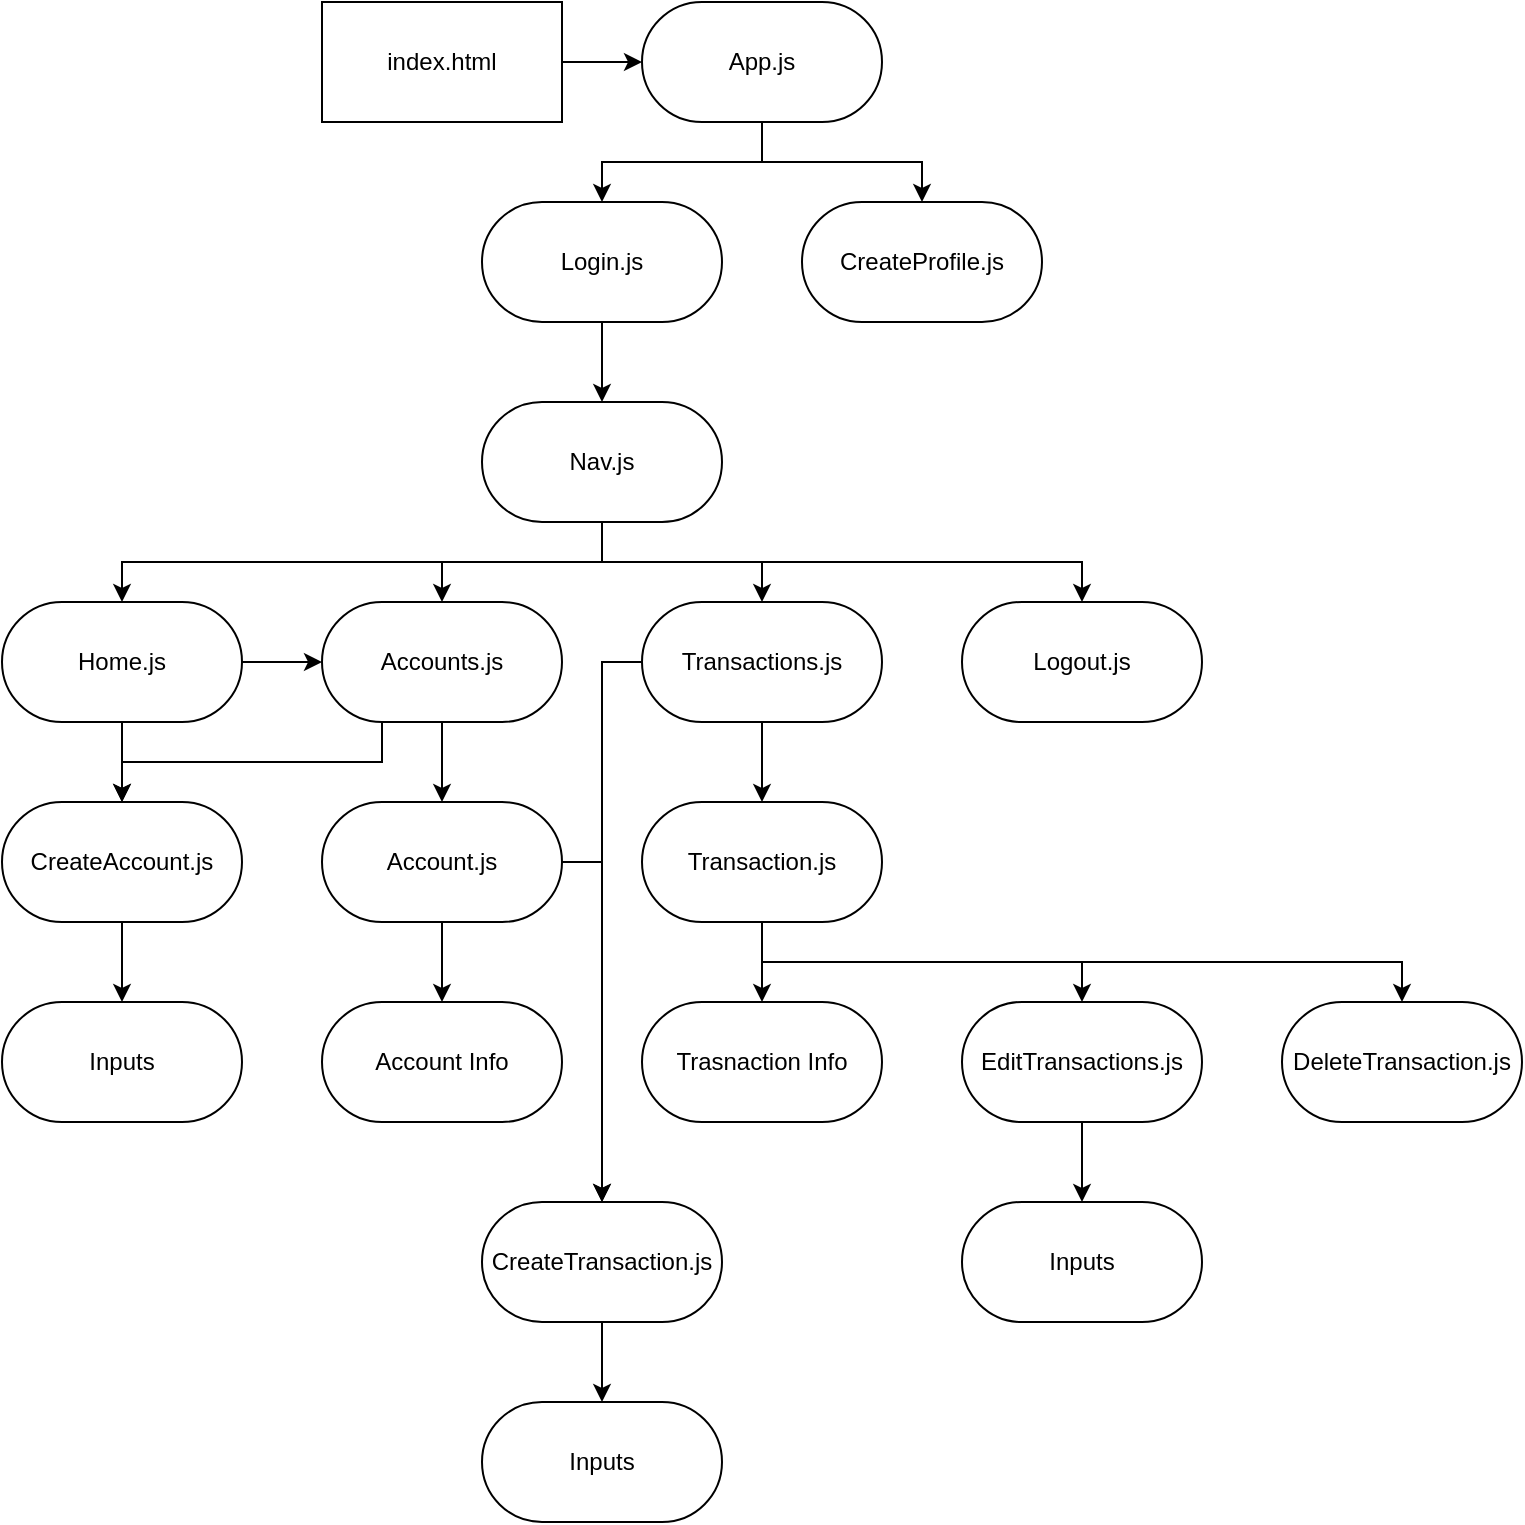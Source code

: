 <mxfile version="20.5.3" type="github">
  <diagram id="N-N0QsJYDf5ocSqOgAwA" name="Page-1">
    <mxGraphModel dx="1666" dy="769" grid="1" gridSize="10" guides="1" tooltips="1" connect="1" arrows="1" fold="1" page="1" pageScale="1" pageWidth="850" pageHeight="1100" math="0" shadow="0">
      <root>
        <mxCell id="0" />
        <mxCell id="1" parent="0" />
        <mxCell id="hr_I5utK1YI0NH82CtJ3-16" style="edgeStyle=orthogonalEdgeStyle;rounded=0;orthogonalLoop=1;jettySize=auto;html=1;exitX=1;exitY=0.5;exitDx=0;exitDy=0;entryX=0;entryY=0.5;entryDx=0;entryDy=0;" edge="1" parent="1" source="hr_I5utK1YI0NH82CtJ3-1" target="hr_I5utK1YI0NH82CtJ3-2">
          <mxGeometry relative="1" as="geometry" />
        </mxCell>
        <mxCell id="hr_I5utK1YI0NH82CtJ3-1" value="index.html" style="rounded=0;whiteSpace=wrap;html=1;" vertex="1" parent="1">
          <mxGeometry x="220" y="20" width="120" height="60" as="geometry" />
        </mxCell>
        <mxCell id="hr_I5utK1YI0NH82CtJ3-17" style="edgeStyle=orthogonalEdgeStyle;rounded=0;orthogonalLoop=1;jettySize=auto;html=1;exitX=0.5;exitY=1;exitDx=0;exitDy=0;entryX=0.5;entryY=0;entryDx=0;entryDy=0;" edge="1" parent="1" source="hr_I5utK1YI0NH82CtJ3-2" target="hr_I5utK1YI0NH82CtJ3-3">
          <mxGeometry relative="1" as="geometry" />
        </mxCell>
        <mxCell id="hr_I5utK1YI0NH82CtJ3-31" style="edgeStyle=orthogonalEdgeStyle;rounded=0;orthogonalLoop=1;jettySize=auto;html=1;exitX=0.5;exitY=1;exitDx=0;exitDy=0;entryX=0.5;entryY=0;entryDx=0;entryDy=0;" edge="1" parent="1" source="hr_I5utK1YI0NH82CtJ3-2" target="hr_I5utK1YI0NH82CtJ3-30">
          <mxGeometry relative="1" as="geometry" />
        </mxCell>
        <mxCell id="hr_I5utK1YI0NH82CtJ3-2" value="App.js" style="rounded=1;whiteSpace=wrap;html=1;arcSize=50;" vertex="1" parent="1">
          <mxGeometry x="380" y="20" width="120" height="60" as="geometry" />
        </mxCell>
        <mxCell id="hr_I5utK1YI0NH82CtJ3-18" style="edgeStyle=orthogonalEdgeStyle;rounded=0;orthogonalLoop=1;jettySize=auto;html=1;exitX=0.5;exitY=1;exitDx=0;exitDy=0;entryX=0.5;entryY=0;entryDx=0;entryDy=0;" edge="1" parent="1" source="hr_I5utK1YI0NH82CtJ3-3" target="hr_I5utK1YI0NH82CtJ3-6">
          <mxGeometry relative="1" as="geometry" />
        </mxCell>
        <mxCell id="hr_I5utK1YI0NH82CtJ3-3" value="Login.js" style="rounded=1;whiteSpace=wrap;html=1;arcSize=50;" vertex="1" parent="1">
          <mxGeometry x="300" y="120" width="120" height="60" as="geometry" />
        </mxCell>
        <mxCell id="hr_I5utK1YI0NH82CtJ3-4" value="Logout.js" style="rounded=1;whiteSpace=wrap;html=1;arcSize=50;" vertex="1" parent="1">
          <mxGeometry x="540" y="320" width="120" height="60" as="geometry" />
        </mxCell>
        <mxCell id="hr_I5utK1YI0NH82CtJ3-39" style="edgeStyle=orthogonalEdgeStyle;rounded=0;orthogonalLoop=1;jettySize=auto;html=1;exitX=0.5;exitY=1;exitDx=0;exitDy=0;entryX=0.5;entryY=0;entryDx=0;entryDy=0;" edge="1" parent="1" source="hr_I5utK1YI0NH82CtJ3-5" target="hr_I5utK1YI0NH82CtJ3-33">
          <mxGeometry relative="1" as="geometry" />
        </mxCell>
        <mxCell id="hr_I5utK1YI0NH82CtJ3-72" style="edgeStyle=orthogonalEdgeStyle;rounded=0;orthogonalLoop=1;jettySize=auto;html=1;exitX=1;exitY=0.5;exitDx=0;exitDy=0;entryX=0;entryY=0.5;entryDx=0;entryDy=0;" edge="1" parent="1" source="hr_I5utK1YI0NH82CtJ3-5" target="hr_I5utK1YI0NH82CtJ3-7">
          <mxGeometry relative="1" as="geometry" />
        </mxCell>
        <mxCell id="hr_I5utK1YI0NH82CtJ3-5" value="Home.js&lt;span style=&quot;color: rgba(0, 0, 0, 0); font-family: monospace; font-size: 0px; text-align: start;&quot;&gt;%3CmxGraphModel%3E%3Croot%3E%3CmxCell%20id%3D%220%22%2F%3E%3CmxCell%20id%3D%221%22%20parent%3D%220%22%2F%3E%3CmxCell%20id%3D%222%22%20value%3D%22Logout.js%22%20style%3D%22rounded%3D1%3BwhiteSpace%3Dwrap%3Bhtml%3D1%3BarcSize%3D50%3B%22%20vertex%3D%221%22%20parent%3D%221%22%3E%3CmxGeometry%20x%3D%22470%22%20y%3D%22110%22%20width%3D%22120%22%20height%3D%2260%22%20as%3D%22geometry%22%2F%3E%3C%2FmxCell%3E%3C%2Froot%3E%3C%2FmxGraphModel%3E&lt;/span&gt;" style="rounded=1;whiteSpace=wrap;html=1;arcSize=50;" vertex="1" parent="1">
          <mxGeometry x="60" y="320" width="120" height="60" as="geometry" />
        </mxCell>
        <mxCell id="hr_I5utK1YI0NH82CtJ3-19" style="edgeStyle=orthogonalEdgeStyle;rounded=0;orthogonalLoop=1;jettySize=auto;html=1;exitX=0.5;exitY=1;exitDx=0;exitDy=0;entryX=0.5;entryY=0;entryDx=0;entryDy=0;" edge="1" parent="1" source="hr_I5utK1YI0NH82CtJ3-6" target="hr_I5utK1YI0NH82CtJ3-7">
          <mxGeometry relative="1" as="geometry" />
        </mxCell>
        <mxCell id="hr_I5utK1YI0NH82CtJ3-20" style="edgeStyle=orthogonalEdgeStyle;rounded=0;orthogonalLoop=1;jettySize=auto;html=1;exitX=0.5;exitY=1;exitDx=0;exitDy=0;entryX=0.5;entryY=0;entryDx=0;entryDy=0;" edge="1" parent="1" source="hr_I5utK1YI0NH82CtJ3-6" target="hr_I5utK1YI0NH82CtJ3-5">
          <mxGeometry relative="1" as="geometry" />
        </mxCell>
        <mxCell id="hr_I5utK1YI0NH82CtJ3-21" style="edgeStyle=orthogonalEdgeStyle;rounded=0;orthogonalLoop=1;jettySize=auto;html=1;exitX=0.5;exitY=1;exitDx=0;exitDy=0;entryX=0.5;entryY=0;entryDx=0;entryDy=0;" edge="1" parent="1" source="hr_I5utK1YI0NH82CtJ3-6" target="hr_I5utK1YI0NH82CtJ3-10">
          <mxGeometry relative="1" as="geometry" />
        </mxCell>
        <mxCell id="hr_I5utK1YI0NH82CtJ3-22" style="edgeStyle=orthogonalEdgeStyle;rounded=0;orthogonalLoop=1;jettySize=auto;html=1;exitX=0.5;exitY=1;exitDx=0;exitDy=0;entryX=0.5;entryY=0;entryDx=0;entryDy=0;" edge="1" parent="1" source="hr_I5utK1YI0NH82CtJ3-6" target="hr_I5utK1YI0NH82CtJ3-4">
          <mxGeometry relative="1" as="geometry" />
        </mxCell>
        <mxCell id="hr_I5utK1YI0NH82CtJ3-6" value="Nav.js" style="rounded=1;whiteSpace=wrap;html=1;arcSize=50;" vertex="1" parent="1">
          <mxGeometry x="300" y="220" width="120" height="60" as="geometry" />
        </mxCell>
        <mxCell id="hr_I5utK1YI0NH82CtJ3-23" style="edgeStyle=orthogonalEdgeStyle;rounded=0;orthogonalLoop=1;jettySize=auto;html=1;exitX=0.5;exitY=1;exitDx=0;exitDy=0;entryX=0.5;entryY=0;entryDx=0;entryDy=0;" edge="1" parent="1" source="hr_I5utK1YI0NH82CtJ3-7" target="hr_I5utK1YI0NH82CtJ3-8">
          <mxGeometry relative="1" as="geometry" />
        </mxCell>
        <mxCell id="hr_I5utK1YI0NH82CtJ3-73" style="edgeStyle=orthogonalEdgeStyle;rounded=0;orthogonalLoop=1;jettySize=auto;html=1;exitX=0.25;exitY=1;exitDx=0;exitDy=0;entryX=0.5;entryY=0;entryDx=0;entryDy=0;" edge="1" parent="1" source="hr_I5utK1YI0NH82CtJ3-7" target="hr_I5utK1YI0NH82CtJ3-33">
          <mxGeometry relative="1" as="geometry" />
        </mxCell>
        <mxCell id="hr_I5utK1YI0NH82CtJ3-7" value="Accounts.js" style="rounded=1;whiteSpace=wrap;html=1;arcSize=50;" vertex="1" parent="1">
          <mxGeometry x="220" y="320" width="120" height="60" as="geometry" />
        </mxCell>
        <mxCell id="hr_I5utK1YI0NH82CtJ3-26" style="edgeStyle=orthogonalEdgeStyle;rounded=0;orthogonalLoop=1;jettySize=auto;html=1;exitX=0.5;exitY=1;exitDx=0;exitDy=0;entryX=0.5;entryY=0;entryDx=0;entryDy=0;" edge="1" parent="1" source="hr_I5utK1YI0NH82CtJ3-8" target="hr_I5utK1YI0NH82CtJ3-9">
          <mxGeometry relative="1" as="geometry" />
        </mxCell>
        <mxCell id="hr_I5utK1YI0NH82CtJ3-70" style="edgeStyle=orthogonalEdgeStyle;rounded=0;orthogonalLoop=1;jettySize=auto;html=1;exitX=1;exitY=0.5;exitDx=0;exitDy=0;entryX=0.5;entryY=0;entryDx=0;entryDy=0;" edge="1" parent="1" source="hr_I5utK1YI0NH82CtJ3-8" target="hr_I5utK1YI0NH82CtJ3-37">
          <mxGeometry relative="1" as="geometry" />
        </mxCell>
        <mxCell id="hr_I5utK1YI0NH82CtJ3-8" value="Account.js" style="rounded=1;whiteSpace=wrap;html=1;arcSize=50;" vertex="1" parent="1">
          <mxGeometry x="220" y="420" width="120" height="60" as="geometry" />
        </mxCell>
        <mxCell id="hr_I5utK1YI0NH82CtJ3-9" value="Account Info" style="rounded=1;whiteSpace=wrap;html=1;arcSize=50;" vertex="1" parent="1">
          <mxGeometry x="220" y="520" width="120" height="60" as="geometry" />
        </mxCell>
        <mxCell id="hr_I5utK1YI0NH82CtJ3-24" style="edgeStyle=orthogonalEdgeStyle;rounded=0;orthogonalLoop=1;jettySize=auto;html=1;exitX=0.5;exitY=1;exitDx=0;exitDy=0;entryX=0.5;entryY=0;entryDx=0;entryDy=0;" edge="1" parent="1" source="hr_I5utK1YI0NH82CtJ3-10" target="hr_I5utK1YI0NH82CtJ3-11">
          <mxGeometry relative="1" as="geometry" />
        </mxCell>
        <mxCell id="hr_I5utK1YI0NH82CtJ3-71" style="edgeStyle=orthogonalEdgeStyle;rounded=0;orthogonalLoop=1;jettySize=auto;html=1;exitX=0;exitY=0.5;exitDx=0;exitDy=0;" edge="1" parent="1" source="hr_I5utK1YI0NH82CtJ3-10">
          <mxGeometry relative="1" as="geometry">
            <mxPoint x="360" y="620" as="targetPoint" />
          </mxGeometry>
        </mxCell>
        <mxCell id="hr_I5utK1YI0NH82CtJ3-10" value="Transactions.js" style="rounded=1;whiteSpace=wrap;html=1;arcSize=50;" vertex="1" parent="1">
          <mxGeometry x="380" y="320" width="120" height="60" as="geometry" />
        </mxCell>
        <mxCell id="hr_I5utK1YI0NH82CtJ3-25" style="edgeStyle=orthogonalEdgeStyle;rounded=0;orthogonalLoop=1;jettySize=auto;html=1;exitX=0.5;exitY=1;exitDx=0;exitDy=0;entryX=0.5;entryY=0;entryDx=0;entryDy=0;" edge="1" parent="1" source="hr_I5utK1YI0NH82CtJ3-11" target="hr_I5utK1YI0NH82CtJ3-12">
          <mxGeometry relative="1" as="geometry" />
        </mxCell>
        <mxCell id="hr_I5utK1YI0NH82CtJ3-63" style="edgeStyle=orthogonalEdgeStyle;rounded=0;orthogonalLoop=1;jettySize=auto;html=1;exitX=0.5;exitY=1;exitDx=0;exitDy=0;entryX=0.5;entryY=0;entryDx=0;entryDy=0;" edge="1" parent="1" source="hr_I5utK1YI0NH82CtJ3-11" target="hr_I5utK1YI0NH82CtJ3-61">
          <mxGeometry relative="1" as="geometry" />
        </mxCell>
        <mxCell id="hr_I5utK1YI0NH82CtJ3-66" style="edgeStyle=orthogonalEdgeStyle;rounded=0;orthogonalLoop=1;jettySize=auto;html=1;exitX=0.5;exitY=1;exitDx=0;exitDy=0;entryX=0.5;entryY=0;entryDx=0;entryDy=0;" edge="1" parent="1" source="hr_I5utK1YI0NH82CtJ3-11" target="hr_I5utK1YI0NH82CtJ3-65">
          <mxGeometry relative="1" as="geometry" />
        </mxCell>
        <mxCell id="hr_I5utK1YI0NH82CtJ3-11" value="Transaction.js" style="rounded=1;whiteSpace=wrap;html=1;arcSize=50;" vertex="1" parent="1">
          <mxGeometry x="380" y="420" width="120" height="60" as="geometry" />
        </mxCell>
        <mxCell id="hr_I5utK1YI0NH82CtJ3-12" value="Trasnaction Info" style="rounded=1;whiteSpace=wrap;html=1;arcSize=50;" vertex="1" parent="1">
          <mxGeometry x="380" y="520" width="120" height="60" as="geometry" />
        </mxCell>
        <mxCell id="hr_I5utK1YI0NH82CtJ3-29" style="edgeStyle=orthogonalEdgeStyle;rounded=0;orthogonalLoop=1;jettySize=auto;html=1;exitX=0.5;exitY=1;exitDx=0;exitDy=0;entryX=0.5;entryY=0;entryDx=0;entryDy=0;" edge="1" parent="1" target="hr_I5utK1YI0NH82CtJ3-14">
          <mxGeometry relative="1" as="geometry">
            <mxPoint x="-40" y="580" as="sourcePoint" />
          </mxGeometry>
        </mxCell>
        <mxCell id="hr_I5utK1YI0NH82CtJ3-28" style="edgeStyle=orthogonalEdgeStyle;rounded=0;orthogonalLoop=1;jettySize=auto;html=1;exitX=0.5;exitY=1;exitDx=0;exitDy=0;entryX=0.5;entryY=0;entryDx=0;entryDy=0;" edge="1" parent="1" source="hr_I5utK1YI0NH82CtJ3-15">
          <mxGeometry relative="1" as="geometry">
            <mxPoint x="-40" y="520" as="targetPoint" />
          </mxGeometry>
        </mxCell>
        <mxCell id="hr_I5utK1YI0NH82CtJ3-30" value="CreateProfile.js" style="rounded=1;whiteSpace=wrap;html=1;arcSize=50;" vertex="1" parent="1">
          <mxGeometry x="460" y="120" width="120" height="60" as="geometry" />
        </mxCell>
        <mxCell id="hr_I5utK1YI0NH82CtJ3-36" style="edgeStyle=orthogonalEdgeStyle;rounded=0;orthogonalLoop=1;jettySize=auto;html=1;exitX=0.5;exitY=1;exitDx=0;exitDy=0;entryX=0.5;entryY=0;entryDx=0;entryDy=0;" edge="1" parent="1" source="hr_I5utK1YI0NH82CtJ3-33" target="hr_I5utK1YI0NH82CtJ3-35">
          <mxGeometry relative="1" as="geometry" />
        </mxCell>
        <mxCell id="hr_I5utK1YI0NH82CtJ3-33" value="CreateAccount.js" style="rounded=1;whiteSpace=wrap;html=1;arcSize=50;" vertex="1" parent="1">
          <mxGeometry x="60" y="420" width="120" height="60" as="geometry" />
        </mxCell>
        <mxCell id="hr_I5utK1YI0NH82CtJ3-35" value="Inputs" style="rounded=1;whiteSpace=wrap;html=1;arcSize=50;" vertex="1" parent="1">
          <mxGeometry x="60" y="520" width="120" height="60" as="geometry" />
        </mxCell>
        <mxCell id="hr_I5utK1YI0NH82CtJ3-42" style="edgeStyle=orthogonalEdgeStyle;rounded=0;orthogonalLoop=1;jettySize=auto;html=1;exitX=0.5;exitY=1;exitDx=0;exitDy=0;entryX=0.5;entryY=0;entryDx=0;entryDy=0;" edge="1" parent="1" source="hr_I5utK1YI0NH82CtJ3-37" target="hr_I5utK1YI0NH82CtJ3-41">
          <mxGeometry relative="1" as="geometry" />
        </mxCell>
        <mxCell id="hr_I5utK1YI0NH82CtJ3-37" value="CreateTransaction.js" style="rounded=1;whiteSpace=wrap;html=1;arcSize=50;" vertex="1" parent="1">
          <mxGeometry x="300" y="620" width="120" height="60" as="geometry" />
        </mxCell>
        <mxCell id="hr_I5utK1YI0NH82CtJ3-41" value="Inputs" style="rounded=1;whiteSpace=wrap;html=1;arcSize=50;" vertex="1" parent="1">
          <mxGeometry x="300" y="720" width="120" height="60" as="geometry" />
        </mxCell>
        <mxCell id="hr_I5utK1YI0NH82CtJ3-54" style="edgeStyle=orthogonalEdgeStyle;rounded=0;orthogonalLoop=1;jettySize=auto;html=1;exitX=0.5;exitY=1;exitDx=0;exitDy=0;entryX=0.5;entryY=0;entryDx=0;entryDy=0;" edge="1" parent="1" target="hr_I5utK1YI0NH82CtJ3-56">
          <mxGeometry relative="1" as="geometry">
            <mxPoint x="280" y="580" as="sourcePoint" />
          </mxGeometry>
        </mxCell>
        <mxCell id="hr_I5utK1YI0NH82CtJ3-64" style="edgeStyle=orthogonalEdgeStyle;rounded=0;orthogonalLoop=1;jettySize=auto;html=1;exitX=0.5;exitY=1;exitDx=0;exitDy=0;entryX=0.5;entryY=0;entryDx=0;entryDy=0;" edge="1" parent="1" source="hr_I5utK1YI0NH82CtJ3-61" target="hr_I5utK1YI0NH82CtJ3-62">
          <mxGeometry relative="1" as="geometry" />
        </mxCell>
        <mxCell id="hr_I5utK1YI0NH82CtJ3-61" value="EditTransactions.js" style="rounded=1;whiteSpace=wrap;html=1;arcSize=50;" vertex="1" parent="1">
          <mxGeometry x="540" y="520" width="120" height="60" as="geometry" />
        </mxCell>
        <mxCell id="hr_I5utK1YI0NH82CtJ3-62" value="Inputs" style="rounded=1;whiteSpace=wrap;html=1;arcSize=50;" vertex="1" parent="1">
          <mxGeometry x="540" y="620" width="120" height="60" as="geometry" />
        </mxCell>
        <mxCell id="hr_I5utK1YI0NH82CtJ3-65" value="DeleteTransaction.js" style="rounded=1;whiteSpace=wrap;html=1;arcSize=50;" vertex="1" parent="1">
          <mxGeometry x="700" y="520" width="120" height="60" as="geometry" />
        </mxCell>
      </root>
    </mxGraphModel>
  </diagram>
</mxfile>
